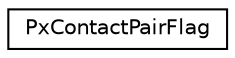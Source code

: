 digraph "Graphical Class Hierarchy"
{
  edge [fontname="Helvetica",fontsize="10",labelfontname="Helvetica",labelfontsize="10"];
  node [fontname="Helvetica",fontsize="10",shape=record];
  rankdir="LR";
  Node0 [label="PxContactPairFlag",height=0.2,width=0.4,color="black", fillcolor="white", style="filled",URL="$structPxContactPairFlag.html",tooltip="Collection of flags providing information on contact report pairs. "];
}
